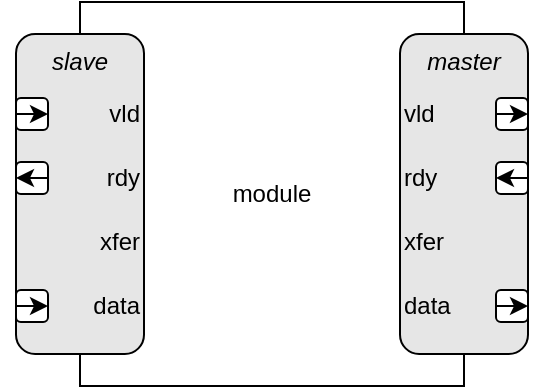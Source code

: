 <mxfile version="21.6.5" type="device" pages="4">
  <diagram name="bd_modport" id="wjSl2jKwSkH-KG0pPpFf">
    <mxGraphModel dx="1548" dy="895" grid="1" gridSize="8" guides="0" tooltips="1" connect="1" arrows="0" fold="1" page="1" pageScale="1" pageWidth="2560" pageHeight="1440" background="#ffffff" math="0" shadow="0">
      <root>
        <mxCell id="0" />
        <mxCell id="1" parent="0" />
        <mxCell id="rvmtaYyFq73dS3PlPo8G-1" value="module" style="rounded=0;whiteSpace=wrap;html=1;" parent="1" vertex="1">
          <mxGeometry x="64" y="16" width="192" height="192" as="geometry" />
        </mxCell>
        <mxCell id="l6OGeaEmu5MbRwiX80PM-1" value="&lt;i&gt;slave&lt;/i&gt;" style="rounded=1;whiteSpace=wrap;html=1;verticalAlign=top;fillColor=#E6E6E6;" parent="1" vertex="1">
          <mxGeometry x="32" y="32" width="64" height="160" as="geometry" />
        </mxCell>
        <mxCell id="l6OGeaEmu5MbRwiX80PM-2" value="vld" style="text;html=1;strokeColor=none;fillColor=none;align=right;verticalAlign=middle;whiteSpace=wrap;rounded=0;" parent="1" vertex="1">
          <mxGeometry x="48" y="64" width="48" height="16" as="geometry" />
        </mxCell>
        <mxCell id="l6OGeaEmu5MbRwiX80PM-3" value="data" style="text;html=1;strokeColor=none;fillColor=none;align=right;verticalAlign=middle;whiteSpace=wrap;rounded=0;" parent="1" vertex="1">
          <mxGeometry x="48" y="160" width="48" height="16" as="geometry" />
        </mxCell>
        <mxCell id="l6OGeaEmu5MbRwiX80PM-4" value="" style="rounded=1;whiteSpace=wrap;html=1;" parent="1" vertex="1">
          <mxGeometry x="32" y="64" width="16" height="16" as="geometry" />
        </mxCell>
        <mxCell id="l6OGeaEmu5MbRwiX80PM-5" style="edgeStyle=orthogonalEdgeStyle;rounded=0;orthogonalLoop=1;jettySize=auto;html=1;exitX=0;exitY=0.5;exitDx=0;exitDy=0;entryX=1;entryY=0.5;entryDx=0;entryDy=0;" parent="1" source="l6OGeaEmu5MbRwiX80PM-4" target="l6OGeaEmu5MbRwiX80PM-4" edge="1">
          <mxGeometry relative="1" as="geometry" />
        </mxCell>
        <mxCell id="l6OGeaEmu5MbRwiX80PM-6" value="rdy" style="text;html=1;strokeColor=none;fillColor=none;align=right;verticalAlign=middle;whiteSpace=wrap;rounded=0;" parent="1" vertex="1">
          <mxGeometry x="48" y="96" width="48" height="16" as="geometry" />
        </mxCell>
        <mxCell id="l6OGeaEmu5MbRwiX80PM-7" value="" style="rounded=1;whiteSpace=wrap;html=1;" parent="1" vertex="1">
          <mxGeometry x="32" y="96" width="16" height="16" as="geometry" />
        </mxCell>
        <mxCell id="l6OGeaEmu5MbRwiX80PM-8" style="edgeStyle=orthogonalEdgeStyle;rounded=0;orthogonalLoop=1;jettySize=auto;html=1;exitX=1;exitY=0.5;exitDx=0;exitDy=0;entryX=0;entryY=0.5;entryDx=0;entryDy=0;" parent="1" source="l6OGeaEmu5MbRwiX80PM-7" target="l6OGeaEmu5MbRwiX80PM-7" edge="1">
          <mxGeometry relative="1" as="geometry" />
        </mxCell>
        <mxCell id="l6OGeaEmu5MbRwiX80PM-9" value="xfer" style="text;html=1;strokeColor=none;fillColor=none;align=right;verticalAlign=middle;whiteSpace=wrap;rounded=0;" parent="1" vertex="1">
          <mxGeometry x="48" y="128" width="48" height="16" as="geometry" />
        </mxCell>
        <mxCell id="l6OGeaEmu5MbRwiX80PM-10" value="" style="rounded=1;whiteSpace=wrap;html=1;" parent="1" vertex="1">
          <mxGeometry x="32" y="160" width="16" height="16" as="geometry" />
        </mxCell>
        <mxCell id="l6OGeaEmu5MbRwiX80PM-11" style="edgeStyle=orthogonalEdgeStyle;rounded=0;orthogonalLoop=1;jettySize=auto;html=1;exitX=0;exitY=0.5;exitDx=0;exitDy=0;entryX=1;entryY=0.5;entryDx=0;entryDy=0;" parent="1" source="l6OGeaEmu5MbRwiX80PM-10" target="l6OGeaEmu5MbRwiX80PM-10" edge="1">
          <mxGeometry relative="1" as="geometry" />
        </mxCell>
        <mxCell id="rvmtaYyFq73dS3PlPo8G-2" value="&lt;i&gt;master&lt;/i&gt;" style="rounded=1;whiteSpace=wrap;html=1;verticalAlign=top;fillColor=#E6E6E6;" parent="1" vertex="1">
          <mxGeometry x="224" y="32" width="64" height="160" as="geometry" />
        </mxCell>
        <mxCell id="rvmtaYyFq73dS3PlPo8G-3" value="vld" style="text;html=1;strokeColor=none;fillColor=none;align=left;verticalAlign=middle;whiteSpace=wrap;rounded=0;" parent="1" vertex="1">
          <mxGeometry x="224" y="64" width="48" height="16" as="geometry" />
        </mxCell>
        <mxCell id="rvmtaYyFq73dS3PlPo8G-4" value="data" style="text;html=1;strokeColor=none;fillColor=none;align=left;verticalAlign=middle;whiteSpace=wrap;rounded=0;" parent="1" vertex="1">
          <mxGeometry x="224" y="160" width="48" height="16" as="geometry" />
        </mxCell>
        <mxCell id="rvmtaYyFq73dS3PlPo8G-5" value="" style="rounded=1;whiteSpace=wrap;html=1;" parent="1" vertex="1">
          <mxGeometry x="272" y="64" width="16" height="16" as="geometry" />
        </mxCell>
        <mxCell id="rvmtaYyFq73dS3PlPo8G-6" style="edgeStyle=orthogonalEdgeStyle;rounded=0;orthogonalLoop=1;jettySize=auto;html=1;exitX=0;exitY=0.5;exitDx=0;exitDy=0;entryX=1;entryY=0.5;entryDx=0;entryDy=0;" parent="1" source="rvmtaYyFq73dS3PlPo8G-5" target="rvmtaYyFq73dS3PlPo8G-5" edge="1">
          <mxGeometry relative="1" as="geometry" />
        </mxCell>
        <mxCell id="rvmtaYyFq73dS3PlPo8G-7" value="rdy" style="text;html=1;strokeColor=none;fillColor=none;align=left;verticalAlign=middle;whiteSpace=wrap;rounded=0;" parent="1" vertex="1">
          <mxGeometry x="224" y="96" width="48" height="16" as="geometry" />
        </mxCell>
        <mxCell id="rvmtaYyFq73dS3PlPo8G-8" value="" style="rounded=1;whiteSpace=wrap;html=1;" parent="1" vertex="1">
          <mxGeometry x="272" y="96" width="16" height="16" as="geometry" />
        </mxCell>
        <mxCell id="rvmtaYyFq73dS3PlPo8G-9" style="edgeStyle=orthogonalEdgeStyle;rounded=0;orthogonalLoop=1;jettySize=auto;html=1;exitX=1;exitY=0.5;exitDx=0;exitDy=0;entryX=0;entryY=0.5;entryDx=0;entryDy=0;" parent="1" source="rvmtaYyFq73dS3PlPo8G-8" target="rvmtaYyFq73dS3PlPo8G-8" edge="1">
          <mxGeometry relative="1" as="geometry" />
        </mxCell>
        <mxCell id="rvmtaYyFq73dS3PlPo8G-10" value="xfer" style="text;html=1;strokeColor=none;fillColor=none;align=left;verticalAlign=middle;whiteSpace=wrap;rounded=0;" parent="1" vertex="1">
          <mxGeometry x="224" y="128" width="48" height="16" as="geometry" />
        </mxCell>
        <mxCell id="rvmtaYyFq73dS3PlPo8G-11" value="" style="rounded=1;whiteSpace=wrap;html=1;" parent="1" vertex="1">
          <mxGeometry x="272" y="160" width="16" height="16" as="geometry" />
        </mxCell>
        <mxCell id="rvmtaYyFq73dS3PlPo8G-12" style="edgeStyle=orthogonalEdgeStyle;rounded=0;orthogonalLoop=1;jettySize=auto;html=1;exitX=0;exitY=0.5;exitDx=0;exitDy=0;entryX=1;entryY=0.5;entryDx=0;entryDy=0;" parent="1" source="rvmtaYyFq73dS3PlPo8G-11" target="rvmtaYyFq73dS3PlPo8G-11" edge="1">
          <mxGeometry relative="1" as="geometry" />
        </mxCell>
      </root>
    </mxGraphModel>
  </diagram>
  <diagram id="OaeOqI1ccuVGqUkcB_gN" name="wf_no">
    <mxGraphModel dx="516" dy="298" grid="1" gridSize="8" guides="0" tooltips="1" connect="1" arrows="0" fold="1" page="1" pageScale="1" pageWidth="2560" pageHeight="1440" math="0" shadow="0">
      <root>
        <mxCell id="0" />
        <mxCell id="1" parent="0" />
        <mxCell id="Mw26sCbDMhGlROiXqJF--1" value="" style="endArrow=none;html=1;rounded=0;fontSize=12;startSize=3;endSize=3;strokeColor=#CCCCCC;" edge="1" parent="1">
          <mxGeometry width="50" height="50" relative="1" as="geometry">
            <mxPoint x="88" y="184" as="sourcePoint" />
            <mxPoint x="88" y="8" as="targetPoint" />
          </mxGeometry>
        </mxCell>
        <mxCell id="Mw26sCbDMhGlROiXqJF--2" value="" style="endArrow=none;html=1;rounded=0;fontSize=12;startSize=3;endSize=3;strokeColor=#CCCCCC;" edge="1" parent="1">
          <mxGeometry width="50" height="50" relative="1" as="geometry">
            <mxPoint x="120" y="184" as="sourcePoint" />
            <mxPoint x="120" y="8" as="targetPoint" />
          </mxGeometry>
        </mxCell>
        <mxCell id="Mw26sCbDMhGlROiXqJF--3" value="" style="endArrow=none;html=1;rounded=0;fontSize=12;startSize=3;endSize=3;strokeColor=#CCCCCC;" edge="1" parent="1">
          <mxGeometry width="50" height="50" relative="1" as="geometry">
            <mxPoint x="152" y="184" as="sourcePoint" />
            <mxPoint x="152" y="8" as="targetPoint" />
          </mxGeometry>
        </mxCell>
        <mxCell id="Mw26sCbDMhGlROiXqJF--4" value="" style="endArrow=none;html=1;rounded=0;fontSize=12;startSize=3;endSize=3;strokeColor=#CCCCCC;" edge="1" parent="1">
          <mxGeometry width="50" height="50" relative="1" as="geometry">
            <mxPoint x="184" y="184" as="sourcePoint" />
            <mxPoint x="184" y="8" as="targetPoint" />
          </mxGeometry>
        </mxCell>
        <mxCell id="Mw26sCbDMhGlROiXqJF--5" value="" style="endArrow=none;html=1;rounded=0;fontSize=12;startSize=3;endSize=3;strokeColor=#CCCCCC;" edge="1" parent="1">
          <mxGeometry width="50" height="50" relative="1" as="geometry">
            <mxPoint x="216" y="184" as="sourcePoint" />
            <mxPoint x="216" y="8" as="targetPoint" />
          </mxGeometry>
        </mxCell>
        <mxCell id="Mw26sCbDMhGlROiXqJF--6" value="" style="endArrow=none;html=1;rounded=0;fontSize=12;startSize=3;endSize=3;strokeColor=#CCCCCC;" edge="1" parent="1">
          <mxGeometry width="50" height="50" relative="1" as="geometry">
            <mxPoint x="248" y="184" as="sourcePoint" />
            <mxPoint x="248" y="8" as="targetPoint" />
          </mxGeometry>
        </mxCell>
        <mxCell id="Mw26sCbDMhGlROiXqJF--7" value="" style="endArrow=none;html=1;rounded=0;fontSize=12;startSize=3;endSize=3;strokeColor=#CCCCCC;" edge="1" parent="1">
          <mxGeometry width="50" height="50" relative="1" as="geometry">
            <mxPoint x="280" y="184" as="sourcePoint" />
            <mxPoint x="280" y="8" as="targetPoint" />
          </mxGeometry>
        </mxCell>
        <mxCell id="Mw26sCbDMhGlROiXqJF--8" value="x" style="rounded=0;whiteSpace=wrap;html=1;fontSize=8;strokeColor=#000000;strokeWidth=1;fillColor=#F19C99;" vertex="1" parent="1">
          <mxGeometry x="72" y="56" width="224" height="16" as="geometry" />
        </mxCell>
        <mxCell id="Mw26sCbDMhGlROiXqJF--9" value="D0" style="rounded=0;whiteSpace=wrap;html=1;fontSize=8;strokeColor=#000000;strokeWidth=1;fillColor=#FFFFFF;" vertex="1" parent="1">
          <mxGeometry x="88" y="152" width="32" height="16" as="geometry" />
        </mxCell>
        <mxCell id="Mw26sCbDMhGlROiXqJF--10" value="D1" style="rounded=0;whiteSpace=wrap;html=1;fontSize=8;strokeColor=#000000;strokeWidth=1;fillColor=#FFFFFF;" vertex="1" parent="1">
          <mxGeometry x="120" y="152" width="32" height="16" as="geometry" />
        </mxCell>
        <mxCell id="Mw26sCbDMhGlROiXqJF--11" value="D2" style="rounded=0;whiteSpace=wrap;html=1;fontSize=8;strokeColor=#000000;strokeWidth=1;fillColor=#FFFFFF;" vertex="1" parent="1">
          <mxGeometry x="152" y="152" width="32" height="16" as="geometry" />
        </mxCell>
        <mxCell id="Mw26sCbDMhGlROiXqJF--12" value="D3" style="rounded=0;whiteSpace=wrap;html=1;fontSize=8;strokeColor=#000000;strokeWidth=1;fillColor=#FFFFFF;" vertex="1" parent="1">
          <mxGeometry x="184" y="152" width="32" height="16" as="geometry" />
        </mxCell>
        <mxCell id="Mw26sCbDMhGlROiXqJF--13" value="clock" style="text;html=1;strokeColor=none;fillColor=none;align=right;verticalAlign=middle;whiteSpace=wrap;rounded=0;fontSize=8;" vertex="1" parent="1">
          <mxGeometry x="24" y="24" width="32" height="16" as="geometry" />
        </mxCell>
        <mxCell id="Mw26sCbDMhGlROiXqJF--14" value="vld" style="text;html=1;strokeColor=none;fillColor=none;align=right;verticalAlign=middle;whiteSpace=wrap;rounded=0;fontSize=8;" vertex="1" parent="1">
          <mxGeometry x="24" y="56" width="32" height="16" as="geometry" />
        </mxCell>
        <mxCell id="Mw26sCbDMhGlROiXqJF--15" value="data" style="text;html=1;strokeColor=none;fillColor=none;align=right;verticalAlign=middle;whiteSpace=wrap;rounded=0;fontSize=8;" vertex="1" parent="1">
          <mxGeometry x="24" y="152" width="32" height="16" as="geometry" />
        </mxCell>
        <mxCell id="Mw26sCbDMhGlROiXqJF--16" value="" style="endArrow=none;html=1;rounded=0;fontSize=8;startSize=3;endSize=3;strokeColor=#000000;" edge="1" parent="1">
          <mxGeometry width="50" height="50" relative="1" as="geometry">
            <mxPoint x="72" y="40" as="sourcePoint" />
            <mxPoint x="296" y="24" as="targetPoint" />
            <Array as="points">
              <mxPoint x="88" y="40" />
              <mxPoint x="88" y="24" />
              <mxPoint x="104" y="24" />
              <mxPoint x="104" y="40" />
              <mxPoint x="120" y="40" />
              <mxPoint x="120" y="24" />
              <mxPoint x="136" y="24" />
              <mxPoint x="136" y="40" />
              <mxPoint x="152" y="40" />
              <mxPoint x="152" y="24" />
              <mxPoint x="168" y="24" />
              <mxPoint x="168" y="40" />
              <mxPoint x="184" y="40" />
              <mxPoint x="184" y="24" />
              <mxPoint x="200" y="24" />
              <mxPoint x="200" y="40" />
              <mxPoint x="216" y="40" />
              <mxPoint x="216" y="24" />
              <mxPoint x="232" y="24" />
              <mxPoint x="232" y="40" />
              <mxPoint x="248" y="40" />
              <mxPoint x="248" y="24" />
              <mxPoint x="264" y="24" />
              <mxPoint x="264" y="40" />
              <mxPoint x="280" y="40" />
              <mxPoint x="280" y="24" />
            </Array>
          </mxGeometry>
        </mxCell>
        <mxCell id="Mw26sCbDMhGlROiXqJF--17" value="D4" style="rounded=0;whiteSpace=wrap;html=1;fontSize=8;strokeColor=#000000;strokeWidth=1;fillColor=#FFFFFF;" vertex="1" parent="1">
          <mxGeometry x="216" y="152" width="32" height="16" as="geometry" />
        </mxCell>
        <mxCell id="Mw26sCbDMhGlROiXqJF--18" value="" style="rounded=0;whiteSpace=wrap;html=1;fontSize=8;strokeColor=#000000;strokeWidth=1;fillColor=#FFFFFF;" vertex="1" parent="1">
          <mxGeometry x="280" y="152" width="16" height="16" as="geometry" />
        </mxCell>
        <mxCell id="Mw26sCbDMhGlROiXqJF--19" value="x" style="rounded=0;whiteSpace=wrap;html=1;fontSize=8;strokeColor=#000000;strokeWidth=1;fillColor=#F19C99;" vertex="1" parent="1">
          <mxGeometry x="72" y="88" width="224" height="16" as="geometry" />
        </mxCell>
        <mxCell id="Mw26sCbDMhGlROiXqJF--20" value="rdy" style="text;html=1;strokeColor=none;fillColor=none;align=right;verticalAlign=middle;whiteSpace=wrap;rounded=0;fontSize=8;" vertex="1" parent="1">
          <mxGeometry x="24" y="88" width="32" height="16" as="geometry" />
        </mxCell>
        <mxCell id="Mw26sCbDMhGlROiXqJF--21" value="xfer" style="text;html=1;strokeColor=none;fillColor=none;align=right;verticalAlign=middle;whiteSpace=wrap;rounded=0;fontSize=8;" vertex="1" parent="1">
          <mxGeometry x="24" y="120" width="32" height="16" as="geometry" />
        </mxCell>
        <mxCell id="Mw26sCbDMhGlROiXqJF--22" value="" style="endArrow=none;html=1;rounded=0;" edge="1" parent="1">
          <mxGeometry width="50" height="50" relative="1" as="geometry">
            <mxPoint x="72" y="120" as="sourcePoint" />
            <mxPoint x="296" y="120" as="targetPoint" />
          </mxGeometry>
        </mxCell>
        <mxCell id="Mw26sCbDMhGlROiXqJF--23" value="" style="rounded=0;whiteSpace=wrap;html=1;fontSize=8;strokeColor=#000000;strokeWidth=1;fillColor=#FFFFFF;" vertex="1" parent="1">
          <mxGeometry x="72" y="152" width="16" height="16" as="geometry" />
        </mxCell>
        <mxCell id="Mw26sCbDMhGlROiXqJF--24" value="D5" style="rounded=0;whiteSpace=wrap;html=1;fontSize=8;strokeColor=#000000;strokeWidth=1;fillColor=#FFFFFF;" vertex="1" parent="1">
          <mxGeometry x="248" y="152" width="32" height="16" as="geometry" />
        </mxCell>
      </root>
    </mxGraphModel>
  </diagram>
  <diagram id="EOlop1sgJw2WOQxixWV8" name="wf_uni">
    <mxGraphModel dx="737" dy="426" grid="1" gridSize="8" guides="0" tooltips="1" connect="1" arrows="0" fold="1" page="1" pageScale="1" pageWidth="2560" pageHeight="1440" math="0" shadow="0">
      <root>
        <mxCell id="0" />
        <mxCell id="1" parent="0" />
        <mxCell id="nuJCFa-_fX2sghh3ZNUy-1" value="" style="endArrow=none;html=1;rounded=0;fontSize=12;startSize=3;endSize=3;strokeColor=#CCCCCC;" edge="1" parent="1">
          <mxGeometry width="50" height="50" relative="1" as="geometry">
            <mxPoint x="80" y="184" as="sourcePoint" />
            <mxPoint x="80" y="8" as="targetPoint" />
          </mxGeometry>
        </mxCell>
        <mxCell id="nuJCFa-_fX2sghh3ZNUy-2" value="" style="endArrow=none;html=1;rounded=0;fontSize=12;startSize=3;endSize=3;strokeColor=#CCCCCC;" edge="1" parent="1">
          <mxGeometry width="50" height="50" relative="1" as="geometry">
            <mxPoint x="112" y="184" as="sourcePoint" />
            <mxPoint x="112" y="8" as="targetPoint" />
          </mxGeometry>
        </mxCell>
        <mxCell id="nuJCFa-_fX2sghh3ZNUy-3" value="" style="endArrow=none;html=1;rounded=0;fontSize=12;startSize=3;endSize=3;strokeColor=#CCCCCC;" edge="1" parent="1">
          <mxGeometry width="50" height="50" relative="1" as="geometry">
            <mxPoint x="144" y="184" as="sourcePoint" />
            <mxPoint x="144" y="8" as="targetPoint" />
          </mxGeometry>
        </mxCell>
        <mxCell id="nuJCFa-_fX2sghh3ZNUy-4" value="" style="endArrow=none;html=1;rounded=0;fontSize=12;startSize=3;endSize=3;strokeColor=#CCCCCC;" edge="1" parent="1">
          <mxGeometry width="50" height="50" relative="1" as="geometry">
            <mxPoint x="176" y="184" as="sourcePoint" />
            <mxPoint x="176" y="8" as="targetPoint" />
          </mxGeometry>
        </mxCell>
        <mxCell id="nuJCFa-_fX2sghh3ZNUy-5" value="" style="endArrow=none;html=1;rounded=0;fontSize=12;startSize=3;endSize=3;strokeColor=#CCCCCC;" edge="1" parent="1">
          <mxGeometry width="50" height="50" relative="1" as="geometry">
            <mxPoint x="208" y="184" as="sourcePoint" />
            <mxPoint x="208" y="8" as="targetPoint" />
          </mxGeometry>
        </mxCell>
        <mxCell id="nuJCFa-_fX2sghh3ZNUy-6" value="" style="endArrow=none;html=1;rounded=0;fontSize=12;startSize=3;endSize=3;strokeColor=#CCCCCC;" edge="1" parent="1">
          <mxGeometry width="50" height="50" relative="1" as="geometry">
            <mxPoint x="240" y="184" as="sourcePoint" />
            <mxPoint x="240" y="8" as="targetPoint" />
          </mxGeometry>
        </mxCell>
        <mxCell id="nuJCFa-_fX2sghh3ZNUy-7" value="" style="endArrow=none;html=1;rounded=0;fontSize=12;startSize=3;endSize=3;strokeColor=#CCCCCC;" edge="1" parent="1">
          <mxGeometry width="50" height="50" relative="1" as="geometry">
            <mxPoint x="272" y="184" as="sourcePoint" />
            <mxPoint x="272" y="8" as="targetPoint" />
          </mxGeometry>
        </mxCell>
        <mxCell id="nuJCFa-_fX2sghh3ZNUy-8" value="x" style="rounded=0;whiteSpace=wrap;html=1;fontSize=8;strokeColor=#000000;strokeWidth=1;fillColor=#F19C99;" vertex="1" parent="1">
          <mxGeometry x="64" y="56" width="16" height="16" as="geometry" />
        </mxCell>
        <mxCell id="nuJCFa-_fX2sghh3ZNUy-9" value="D1" style="rounded=0;whiteSpace=wrap;html=1;fontSize=8;strokeColor=#000000;strokeWidth=1;fillColor=#FFFFFF;" vertex="1" parent="1">
          <mxGeometry x="112" y="152" width="32" height="16" as="geometry" />
        </mxCell>
        <mxCell id="nuJCFa-_fX2sghh3ZNUy-10" value="D2" style="rounded=0;whiteSpace=wrap;html=1;fontSize=8;strokeColor=#000000;strokeWidth=1;fillColor=#FFFFFF;" vertex="1" parent="1">
          <mxGeometry x="176" y="152" width="32" height="16" as="geometry" />
        </mxCell>
        <mxCell id="nuJCFa-_fX2sghh3ZNUy-11" value="clock" style="text;html=1;strokeColor=none;fillColor=none;align=right;verticalAlign=middle;whiteSpace=wrap;rounded=0;fontSize=8;" vertex="1" parent="1">
          <mxGeometry x="16" y="24" width="32" height="16" as="geometry" />
        </mxCell>
        <mxCell id="nuJCFa-_fX2sghh3ZNUy-12" value="vld" style="text;html=1;strokeColor=none;fillColor=none;align=right;verticalAlign=middle;whiteSpace=wrap;rounded=0;fontSize=8;" vertex="1" parent="1">
          <mxGeometry x="16" y="56" width="32" height="16" as="geometry" />
        </mxCell>
        <mxCell id="nuJCFa-_fX2sghh3ZNUy-13" value="data" style="text;html=1;strokeColor=none;fillColor=none;align=right;verticalAlign=middle;whiteSpace=wrap;rounded=0;fontSize=8;" vertex="1" parent="1">
          <mxGeometry x="16" y="152" width="32" height="16" as="geometry" />
        </mxCell>
        <mxCell id="nuJCFa-_fX2sghh3ZNUy-14" value="" style="endArrow=none;html=1;rounded=0;fontSize=8;startSize=3;endSize=3;strokeColor=#000000;" edge="1" parent="1">
          <mxGeometry width="50" height="50" relative="1" as="geometry">
            <mxPoint x="64" y="40" as="sourcePoint" />
            <mxPoint x="288" y="24" as="targetPoint" />
            <Array as="points">
              <mxPoint x="80" y="40" />
              <mxPoint x="80" y="24" />
              <mxPoint x="96" y="24" />
              <mxPoint x="96" y="40" />
              <mxPoint x="112" y="40" />
              <mxPoint x="112" y="24" />
              <mxPoint x="128" y="24" />
              <mxPoint x="128" y="40" />
              <mxPoint x="144" y="40" />
              <mxPoint x="144" y="24" />
              <mxPoint x="160" y="24" />
              <mxPoint x="160" y="40" />
              <mxPoint x="176" y="40" />
              <mxPoint x="176" y="24" />
              <mxPoint x="192" y="24" />
              <mxPoint x="192" y="40" />
              <mxPoint x="208" y="40" />
              <mxPoint x="208" y="24" />
              <mxPoint x="224" y="24" />
              <mxPoint x="224" y="40" />
              <mxPoint x="240" y="40" />
              <mxPoint x="240" y="24" />
              <mxPoint x="256" y="24" />
              <mxPoint x="256" y="40" />
              <mxPoint x="272" y="40" />
              <mxPoint x="272" y="24" />
            </Array>
          </mxGeometry>
        </mxCell>
        <mxCell id="nuJCFa-_fX2sghh3ZNUy-15" value="D3" style="rounded=0;whiteSpace=wrap;html=1;fontSize=8;strokeColor=#000000;strokeWidth=1;fillColor=#FFFFFF;" vertex="1" parent="1">
          <mxGeometry x="208" y="152" width="32" height="16" as="geometry" />
        </mxCell>
        <mxCell id="nuJCFa-_fX2sghh3ZNUy-16" value="x" style="rounded=0;whiteSpace=wrap;html=1;fontSize=8;strokeColor=#000000;strokeWidth=1;fillColor=#F19C99;" vertex="1" parent="1">
          <mxGeometry x="64" y="88" width="224" height="16" as="geometry" />
        </mxCell>
        <mxCell id="nuJCFa-_fX2sghh3ZNUy-17" value="rdy" style="text;html=1;strokeColor=none;fillColor=none;align=right;verticalAlign=middle;whiteSpace=wrap;rounded=0;fontSize=8;" vertex="1" parent="1">
          <mxGeometry x="16" y="88" width="32" height="16" as="geometry" />
        </mxCell>
        <mxCell id="nuJCFa-_fX2sghh3ZNUy-18" value="xfer" style="text;html=1;strokeColor=none;fillColor=none;align=right;verticalAlign=middle;whiteSpace=wrap;rounded=0;fontSize=8;" vertex="1" parent="1">
          <mxGeometry x="16" y="120" width="32" height="16" as="geometry" />
        </mxCell>
        <mxCell id="nuJCFa-_fX2sghh3ZNUy-19" value="" style="endArrow=none;html=1;rounded=0;" edge="1" parent="1">
          <mxGeometry width="50" height="50" relative="1" as="geometry">
            <mxPoint x="80" y="72" as="sourcePoint" />
            <mxPoint x="288" y="72" as="targetPoint" />
            <Array as="points">
              <mxPoint x="112" y="72" />
              <mxPoint x="112" y="56" />
              <mxPoint x="144" y="56" />
              <mxPoint x="144" y="72" />
              <mxPoint x="176" y="72" />
              <mxPoint x="176" y="56" />
              <mxPoint x="240" y="56" />
              <mxPoint x="240" y="72" />
            </Array>
          </mxGeometry>
        </mxCell>
        <mxCell id="nuJCFa-_fX2sghh3ZNUy-20" value="x" style="rounded=0;whiteSpace=wrap;html=1;fontSize=8;strokeColor=#000000;strokeWidth=1;fillColor=#F19C99;" vertex="1" parent="1">
          <mxGeometry x="64" y="152" width="48" height="16" as="geometry" />
        </mxCell>
        <mxCell id="nuJCFa-_fX2sghh3ZNUy-21" value="" style="endArrow=none;html=1;rounded=0;" edge="1" parent="1">
          <mxGeometry width="50" height="50" relative="1" as="geometry">
            <mxPoint x="80" y="136" as="sourcePoint" />
            <mxPoint x="288" y="136" as="targetPoint" />
            <Array as="points">
              <mxPoint x="112" y="136" />
              <mxPoint x="112" y="120" />
              <mxPoint x="144" y="120" />
              <mxPoint x="144" y="136" />
              <mxPoint x="176" y="136" />
              <mxPoint x="176" y="120" />
              <mxPoint x="240" y="120" />
              <mxPoint x="240" y="136" />
            </Array>
          </mxGeometry>
        </mxCell>
        <mxCell id="nuJCFa-_fX2sghh3ZNUy-22" value="x" style="rounded=0;whiteSpace=wrap;html=1;fontSize=8;strokeColor=#000000;strokeWidth=1;fillColor=#F19C99;" vertex="1" parent="1">
          <mxGeometry x="144" y="152" width="32" height="16" as="geometry" />
        </mxCell>
        <mxCell id="nuJCFa-_fX2sghh3ZNUy-23" value="x" style="rounded=0;whiteSpace=wrap;html=1;fontSize=8;strokeColor=#000000;strokeWidth=1;fillColor=#F19C99;" vertex="1" parent="1">
          <mxGeometry x="240" y="152" width="48" height="16" as="geometry" />
        </mxCell>
        <mxCell id="nuJCFa-_fX2sghh3ZNUy-24" value="x" style="rounded=0;whiteSpace=wrap;html=1;fontSize=8;strokeColor=#000000;strokeWidth=1;fillColor=#F19C99;" vertex="1" parent="1">
          <mxGeometry x="64" y="120" width="16" height="16" as="geometry" />
        </mxCell>
      </root>
    </mxGraphModel>
  </diagram>
  <diagram id="z5n592Ff3x7mRsVfAP29" name="wf_bi">
    <mxGraphModel dx="499" dy="289" grid="1" gridSize="8" guides="0" tooltips="1" connect="1" arrows="0" fold="1" page="1" pageScale="1" pageWidth="2560" pageHeight="1440" background="#ffffff" math="0" shadow="0">
      <root>
        <mxCell id="0" />
        <mxCell id="1" parent="0" />
        <mxCell id="PS18jV6U4Z3O7HoKawhN-1" value="" style="endArrow=none;html=1;rounded=0;fontSize=12;startSize=3;endSize=3;strokeColor=#CCCCCC;" parent="1" edge="1">
          <mxGeometry width="50" height="50" relative="1" as="geometry">
            <mxPoint x="72" y="184" as="sourcePoint" />
            <mxPoint x="72" y="8" as="targetPoint" />
          </mxGeometry>
        </mxCell>
        <mxCell id="PS18jV6U4Z3O7HoKawhN-2" value="" style="endArrow=none;html=1;rounded=0;fontSize=12;startSize=3;endSize=3;strokeColor=#CCCCCC;" parent="1" edge="1">
          <mxGeometry width="50" height="50" relative="1" as="geometry">
            <mxPoint x="104" y="184" as="sourcePoint" />
            <mxPoint x="104" y="8" as="targetPoint" />
          </mxGeometry>
        </mxCell>
        <mxCell id="PS18jV6U4Z3O7HoKawhN-3" value="" style="endArrow=none;html=1;rounded=0;fontSize=12;startSize=3;endSize=3;strokeColor=#CCCCCC;" parent="1" edge="1">
          <mxGeometry width="50" height="50" relative="1" as="geometry">
            <mxPoint x="136" y="184" as="sourcePoint" />
            <mxPoint x="136" y="8" as="targetPoint" />
          </mxGeometry>
        </mxCell>
        <mxCell id="PS18jV6U4Z3O7HoKawhN-4" value="" style="endArrow=none;html=1;rounded=0;fontSize=12;startSize=3;endSize=3;strokeColor=#CCCCCC;" parent="1" edge="1">
          <mxGeometry width="50" height="50" relative="1" as="geometry">
            <mxPoint x="168" y="184" as="sourcePoint" />
            <mxPoint x="168" y="8" as="targetPoint" />
          </mxGeometry>
        </mxCell>
        <mxCell id="PS18jV6U4Z3O7HoKawhN-5" value="" style="endArrow=none;html=1;rounded=0;fontSize=12;startSize=3;endSize=3;strokeColor=#CCCCCC;" parent="1" edge="1">
          <mxGeometry width="50" height="50" relative="1" as="geometry">
            <mxPoint x="200" y="184" as="sourcePoint" />
            <mxPoint x="200" y="8" as="targetPoint" />
          </mxGeometry>
        </mxCell>
        <mxCell id="PS18jV6U4Z3O7HoKawhN-6" value="" style="endArrow=none;html=1;rounded=0;fontSize=12;startSize=3;endSize=3;strokeColor=#CCCCCC;" parent="1" edge="1">
          <mxGeometry width="50" height="50" relative="1" as="geometry">
            <mxPoint x="232" y="184" as="sourcePoint" />
            <mxPoint x="232" y="8" as="targetPoint" />
          </mxGeometry>
        </mxCell>
        <mxCell id="PS18jV6U4Z3O7HoKawhN-7" value="" style="endArrow=none;html=1;rounded=0;fontSize=12;startSize=3;endSize=3;strokeColor=#CCCCCC;" parent="1" edge="1">
          <mxGeometry width="50" height="50" relative="1" as="geometry">
            <mxPoint x="264" y="184" as="sourcePoint" />
            <mxPoint x="264" y="8" as="targetPoint" />
          </mxGeometry>
        </mxCell>
        <mxCell id="PS18jV6U4Z3O7HoKawhN-10" value="x" style="rounded=0;whiteSpace=wrap;html=1;fontSize=8;strokeColor=#000000;strokeWidth=1;fillColor=#F19C99;" parent="1" vertex="1">
          <mxGeometry x="56" y="56" width="16" height="16" as="geometry" />
        </mxCell>
        <mxCell id="PS18jV6U4Z3O7HoKawhN-16" value="clock" style="text;html=1;strokeColor=none;fillColor=none;align=right;verticalAlign=middle;whiteSpace=wrap;rounded=0;fontSize=8;" parent="1" vertex="1">
          <mxGeometry x="8" y="24" width="32" height="16" as="geometry" />
        </mxCell>
        <mxCell id="PS18jV6U4Z3O7HoKawhN-18" value="vld" style="text;html=1;strokeColor=none;fillColor=none;align=right;verticalAlign=middle;whiteSpace=wrap;rounded=0;fontSize=8;" parent="1" vertex="1">
          <mxGeometry x="8" y="56" width="32" height="16" as="geometry" />
        </mxCell>
        <mxCell id="PS18jV6U4Z3O7HoKawhN-19" value="data" style="text;html=1;strokeColor=none;fillColor=none;align=right;verticalAlign=middle;whiteSpace=wrap;rounded=0;fontSize=8;" parent="1" vertex="1">
          <mxGeometry x="8" y="152" width="32" height="16" as="geometry" />
        </mxCell>
        <mxCell id="PS18jV6U4Z3O7HoKawhN-20" value="" style="endArrow=none;html=1;rounded=0;fontSize=8;startSize=3;endSize=3;strokeColor=#000000;" parent="1" edge="1">
          <mxGeometry width="50" height="50" relative="1" as="geometry">
            <mxPoint x="56" y="40" as="sourcePoint" />
            <mxPoint x="280" y="24" as="targetPoint" />
            <Array as="points">
              <mxPoint x="72" y="40" />
              <mxPoint x="72" y="24" />
              <mxPoint x="88" y="24" />
              <mxPoint x="88" y="40" />
              <mxPoint x="104" y="40" />
              <mxPoint x="104" y="24" />
              <mxPoint x="120" y="24" />
              <mxPoint x="120" y="40" />
              <mxPoint x="136" y="40" />
              <mxPoint x="136" y="24" />
              <mxPoint x="152" y="24" />
              <mxPoint x="152" y="40" />
              <mxPoint x="168" y="40" />
              <mxPoint x="168" y="24" />
              <mxPoint x="184" y="24" />
              <mxPoint x="184" y="40" />
              <mxPoint x="200" y="40" />
              <mxPoint x="200" y="24" />
              <mxPoint x="216" y="24" />
              <mxPoint x="216" y="40" />
              <mxPoint x="232" y="40" />
              <mxPoint x="232" y="24" />
              <mxPoint x="248" y="24" />
              <mxPoint x="248" y="40" />
              <mxPoint x="264" y="40" />
              <mxPoint x="264" y="24" />
            </Array>
          </mxGeometry>
        </mxCell>
        <mxCell id="PS18jV6U4Z3O7HoKawhN-21" value="D0" style="rounded=0;whiteSpace=wrap;html=1;fontSize=8;strokeColor=#000000;strokeWidth=1;fillColor=#FFFFFF;" parent="1" vertex="1">
          <mxGeometry x="200" y="152" width="32" height="16" as="geometry" />
        </mxCell>
        <mxCell id="PS18jV6U4Z3O7HoKawhN-24" value="x" style="rounded=0;whiteSpace=wrap;html=1;fontSize=8;strokeColor=#000000;strokeWidth=1;fillColor=#F19C99;" parent="1" vertex="1">
          <mxGeometry x="56" y="88" width="16" height="16" as="geometry" />
        </mxCell>
        <mxCell id="PS18jV6U4Z3O7HoKawhN-25" value="rdy" style="text;html=1;strokeColor=none;fillColor=none;align=right;verticalAlign=middle;whiteSpace=wrap;rounded=0;fontSize=8;" parent="1" vertex="1">
          <mxGeometry x="8" y="88" width="32" height="16" as="geometry" />
        </mxCell>
        <mxCell id="PS18jV6U4Z3O7HoKawhN-28" value="xfer" style="text;html=1;strokeColor=none;fillColor=none;align=right;verticalAlign=middle;whiteSpace=wrap;rounded=0;fontSize=8;" parent="1" vertex="1">
          <mxGeometry x="8" y="120" width="32" height="16" as="geometry" />
        </mxCell>
        <mxCell id="Q0VcwAhAzImNjjfF6pVO-1" value="" style="endArrow=none;html=1;rounded=0;" parent="1" edge="1">
          <mxGeometry width="50" height="50" relative="1" as="geometry">
            <mxPoint x="72" y="72" as="sourcePoint" />
            <mxPoint x="280" y="72" as="targetPoint" />
            <Array as="points">
              <mxPoint x="104" y="72" />
              <mxPoint x="104" y="56" />
              <mxPoint x="136" y="56" />
              <mxPoint x="136" y="72" />
              <mxPoint x="168" y="72" />
              <mxPoint x="168" y="56" />
              <mxPoint x="232" y="56" />
              <mxPoint x="232" y="72" />
            </Array>
          </mxGeometry>
        </mxCell>
        <mxCell id="Q0VcwAhAzImNjjfF6pVO-2" value="x" style="rounded=0;whiteSpace=wrap;html=1;fontSize=8;strokeColor=#000000;strokeWidth=1;fillColor=#F19C99;" parent="1" vertex="1">
          <mxGeometry x="56" y="152" width="144" height="16" as="geometry" />
        </mxCell>
        <mxCell id="Q0VcwAhAzImNjjfF6pVO-3" value="" style="endArrow=none;html=1;rounded=0;" parent="1" edge="1">
          <mxGeometry width="50" height="50" relative="1" as="geometry">
            <mxPoint x="72" y="136" as="sourcePoint" />
            <mxPoint x="280" y="136" as="targetPoint" />
            <Array as="points">
              <mxPoint x="104" y="136" />
              <mxPoint x="136" y="136" />
              <mxPoint x="200" y="136" />
              <mxPoint x="200" y="120" />
              <mxPoint x="232" y="120" />
              <mxPoint x="232" y="136" />
            </Array>
          </mxGeometry>
        </mxCell>
        <mxCell id="Q0VcwAhAzImNjjfF6pVO-5" value="x" style="rounded=0;whiteSpace=wrap;html=1;fontSize=8;strokeColor=#000000;strokeWidth=1;fillColor=#F19C99;" parent="1" vertex="1">
          <mxGeometry x="232" y="152" width="48" height="16" as="geometry" />
        </mxCell>
        <mxCell id="Q0VcwAhAzImNjjfF6pVO-6" value="x" style="rounded=0;whiteSpace=wrap;html=1;fontSize=8;strokeColor=#000000;strokeWidth=1;fillColor=#F19C99;" parent="1" vertex="1">
          <mxGeometry x="56" y="120" width="16" height="16" as="geometry" />
        </mxCell>
        <mxCell id="Dkux8--GptGQ_LkvpTDu-1" value="" style="endArrow=none;html=1;rounded=0;" parent="1" edge="1">
          <mxGeometry width="50" height="50" relative="1" as="geometry">
            <mxPoint x="72" y="104" as="sourcePoint" />
            <mxPoint x="280" y="104" as="targetPoint" />
            <Array as="points">
              <mxPoint x="104" y="104" />
              <mxPoint x="104" y="88" />
              <mxPoint x="136" y="88" />
              <mxPoint x="136" y="104" />
              <mxPoint x="200" y="104" />
              <mxPoint x="200" y="88" />
              <mxPoint x="232" y="88" />
              <mxPoint x="232" y="104" />
            </Array>
          </mxGeometry>
        </mxCell>
      </root>
    </mxGraphModel>
  </diagram>
</mxfile>
